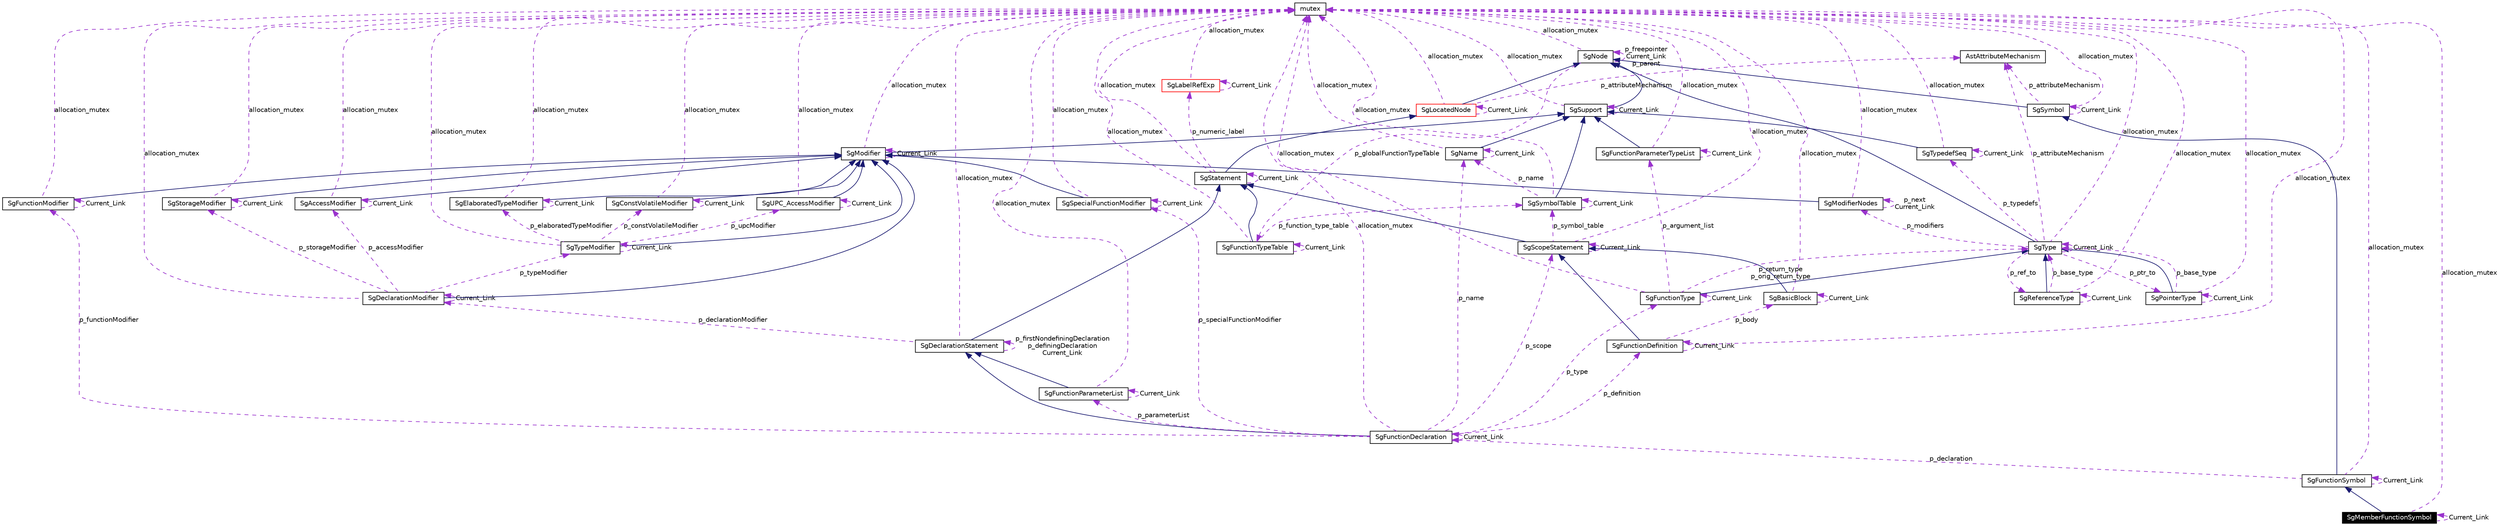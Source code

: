 digraph G
{
  edge [fontname="Helvetica",fontsize=10,labelfontname="Helvetica",labelfontsize=10];
  node [fontname="Helvetica",fontsize=10,shape=record];
  Node1 [label="SgMemberFunctionSymbol",height=0.2,width=0.4,color="white", fillcolor="black", style="filled" fontcolor="white"];
  Node2 -> Node1 [dir=back,color="midnightblue",fontsize=10,style="solid",fontname="Helvetica"];
  Node2 [label="SgFunctionSymbol",height=0.2,width=0.4,color="black",URL="$classSgFunctionSymbol.html"];
  Node3 -> Node2 [dir=back,color="midnightblue",fontsize=10,style="solid",fontname="Helvetica"];
  Node3 [label="SgSymbol",height=0.2,width=0.4,color="black",URL="$classSgSymbol.html"];
  Node4 -> Node3 [dir=back,color="midnightblue",fontsize=10,style="solid",fontname="Helvetica"];
  Node4 [label="SgNode",height=0.2,width=0.4,color="black",URL="$classSgNode.html"];
  Node5 -> Node4 [dir=back,color="darkorchid3",fontsize=10,style="dashed",label="p_globalFunctionTypeTable",fontname="Helvetica"];
  Node5 [label="SgFunctionTypeTable",height=0.2,width=0.4,color="black",URL="$classSgFunctionTypeTable.html"];
  Node6 -> Node5 [dir=back,color="midnightblue",fontsize=10,style="solid",fontname="Helvetica"];
  Node6 [label="SgStatement",height=0.2,width=0.4,color="black",URL="$classSgStatement.html"];
  Node7 -> Node6 [dir=back,color="midnightblue",fontsize=10,style="solid",fontname="Helvetica"];
  Node7 [label="SgLocatedNode",height=0.2,width=0.4,color="red",URL="$classSgLocatedNode.html"];
  Node4 -> Node7 [dir=back,color="midnightblue",fontsize=10,style="solid",fontname="Helvetica"];
  Node8 -> Node7 [dir=back,color="darkorchid3",fontsize=10,style="dashed",label="allocation_mutex",fontname="Helvetica"];
  Node8 [label="mutex",height=0.2,width=0.4,color="black",URL="$classmutex.html"];
  Node9 -> Node7 [dir=back,color="darkorchid3",fontsize=10,style="dashed",label="p_attributeMechanism",fontname="Helvetica"];
  Node9 [label="AstAttributeMechanism",height=0.2,width=0.4,color="black",URL="$classAstAttributeMechanism.html"];
  Node7 -> Node7 [dir=back,color="darkorchid3",fontsize=10,style="dashed",label="Current_Link",fontname="Helvetica"];
  Node10 -> Node6 [dir=back,color="darkorchid3",fontsize=10,style="dashed",label="p_numeric_label",fontname="Helvetica"];
  Node10 [label="SgLabelRefExp",height=0.2,width=0.4,color="red",URL="$classSgLabelRefExp.html"];
  Node10 -> Node10 [dir=back,color="darkorchid3",fontsize=10,style="dashed",label="Current_Link",fontname="Helvetica"];
  Node8 -> Node10 [dir=back,color="darkorchid3",fontsize=10,style="dashed",label="allocation_mutex",fontname="Helvetica"];
  Node6 -> Node6 [dir=back,color="darkorchid3",fontsize=10,style="dashed",label="Current_Link",fontname="Helvetica"];
  Node8 -> Node6 [dir=back,color="darkorchid3",fontsize=10,style="dashed",label="allocation_mutex",fontname="Helvetica"];
  Node5 -> Node5 [dir=back,color="darkorchid3",fontsize=10,style="dashed",label="Current_Link",fontname="Helvetica"];
  Node8 -> Node5 [dir=back,color="darkorchid3",fontsize=10,style="dashed",label="allocation_mutex",fontname="Helvetica"];
  Node11 -> Node5 [dir=back,color="darkorchid3",fontsize=10,style="dashed",label="p_function_type_table",fontname="Helvetica"];
  Node11 [label="SgSymbolTable",height=0.2,width=0.4,color="black",URL="$classSgSymbolTable.html"];
  Node12 -> Node11 [dir=back,color="midnightblue",fontsize=10,style="solid",fontname="Helvetica"];
  Node12 [label="SgSupport",height=0.2,width=0.4,color="black",URL="$classSgSupport.html"];
  Node4 -> Node12 [dir=back,color="midnightblue",fontsize=10,style="solid",fontname="Helvetica"];
  Node8 -> Node12 [dir=back,color="darkorchid3",fontsize=10,style="dashed",label="allocation_mutex",fontname="Helvetica"];
  Node12 -> Node12 [dir=back,color="darkorchid3",fontsize=10,style="dashed",label="Current_Link",fontname="Helvetica"];
  Node8 -> Node11 [dir=back,color="darkorchid3",fontsize=10,style="dashed",label="allocation_mutex",fontname="Helvetica"];
  Node13 -> Node11 [dir=back,color="darkorchid3",fontsize=10,style="dashed",label="p_name",fontname="Helvetica"];
  Node13 [label="SgName",height=0.2,width=0.4,color="black",URL="$classSgName.html"];
  Node12 -> Node13 [dir=back,color="midnightblue",fontsize=10,style="solid",fontname="Helvetica"];
  Node8 -> Node13 [dir=back,color="darkorchid3",fontsize=10,style="dashed",label="allocation_mutex",fontname="Helvetica"];
  Node13 -> Node13 [dir=back,color="darkorchid3",fontsize=10,style="dashed",label="Current_Link",fontname="Helvetica"];
  Node11 -> Node11 [dir=back,color="darkorchid3",fontsize=10,style="dashed",label="Current_Link",fontname="Helvetica"];
  Node4 -> Node4 [dir=back,color="darkorchid3",fontsize=10,style="dashed",label="p_freepointer\nCurrent_Link\np_parent",fontname="Helvetica"];
  Node8 -> Node4 [dir=back,color="darkorchid3",fontsize=10,style="dashed",label="allocation_mutex",fontname="Helvetica"];
  Node8 -> Node3 [dir=back,color="darkorchid3",fontsize=10,style="dashed",label="allocation_mutex",fontname="Helvetica"];
  Node9 -> Node3 [dir=back,color="darkorchid3",fontsize=10,style="dashed",label="p_attributeMechanism",fontname="Helvetica"];
  Node3 -> Node3 [dir=back,color="darkorchid3",fontsize=10,style="dashed",label="Current_Link",fontname="Helvetica"];
  Node14 -> Node2 [dir=back,color="darkorchid3",fontsize=10,style="dashed",label="p_declaration",fontname="Helvetica"];
  Node14 [label="SgFunctionDeclaration",height=0.2,width=0.4,color="black",URL="$classSgFunctionDeclaration.html"];
  Node15 -> Node14 [dir=back,color="midnightblue",fontsize=10,style="solid",fontname="Helvetica"];
  Node15 [label="SgDeclarationStatement",height=0.2,width=0.4,color="black",URL="$classSgDeclarationStatement.html"];
  Node6 -> Node15 [dir=back,color="midnightblue",fontsize=10,style="solid",fontname="Helvetica"];
  Node16 -> Node15 [dir=back,color="darkorchid3",fontsize=10,style="dashed",label="p_declarationModifier",fontname="Helvetica"];
  Node16 [label="SgDeclarationModifier",height=0.2,width=0.4,color="black",URL="$classSgDeclarationModifier.html"];
  Node17 -> Node16 [dir=back,color="midnightblue",fontsize=10,style="solid",fontname="Helvetica"];
  Node17 [label="SgModifier",height=0.2,width=0.4,color="black",URL="$classSgModifier.html"];
  Node12 -> Node17 [dir=back,color="midnightblue",fontsize=10,style="solid",fontname="Helvetica"];
  Node8 -> Node17 [dir=back,color="darkorchid3",fontsize=10,style="dashed",label="allocation_mutex",fontname="Helvetica"];
  Node17 -> Node17 [dir=back,color="darkorchid3",fontsize=10,style="dashed",label="Current_Link",fontname="Helvetica"];
  Node18 -> Node16 [dir=back,color="darkorchid3",fontsize=10,style="dashed",label="p_typeModifier",fontname="Helvetica"];
  Node18 [label="SgTypeModifier",height=0.2,width=0.4,color="black",URL="$classSgTypeModifier.html"];
  Node17 -> Node18 [dir=back,color="midnightblue",fontsize=10,style="solid",fontname="Helvetica"];
  Node19 -> Node18 [dir=back,color="darkorchid3",fontsize=10,style="dashed",label="p_elaboratedTypeModifier",fontname="Helvetica"];
  Node19 [label="SgElaboratedTypeModifier",height=0.2,width=0.4,color="black",URL="$classSgElaboratedTypeModifier.html"];
  Node17 -> Node19 [dir=back,color="midnightblue",fontsize=10,style="solid",fontname="Helvetica"];
  Node19 -> Node19 [dir=back,color="darkorchid3",fontsize=10,style="dashed",label="Current_Link",fontname="Helvetica"];
  Node8 -> Node19 [dir=back,color="darkorchid3",fontsize=10,style="dashed",label="allocation_mutex",fontname="Helvetica"];
  Node18 -> Node18 [dir=back,color="darkorchid3",fontsize=10,style="dashed",label="Current_Link",fontname="Helvetica"];
  Node20 -> Node18 [dir=back,color="darkorchid3",fontsize=10,style="dashed",label="p_constVolatileModifier",fontname="Helvetica"];
  Node20 [label="SgConstVolatileModifier",height=0.2,width=0.4,color="black",URL="$classSgConstVolatileModifier.html"];
  Node17 -> Node20 [dir=back,color="midnightblue",fontsize=10,style="solid",fontname="Helvetica"];
  Node20 -> Node20 [dir=back,color="darkorchid3",fontsize=10,style="dashed",label="Current_Link",fontname="Helvetica"];
  Node8 -> Node20 [dir=back,color="darkorchid3",fontsize=10,style="dashed",label="allocation_mutex",fontname="Helvetica"];
  Node8 -> Node18 [dir=back,color="darkorchid3",fontsize=10,style="dashed",label="allocation_mutex",fontname="Helvetica"];
  Node21 -> Node18 [dir=back,color="darkorchid3",fontsize=10,style="dashed",label="p_upcModifier",fontname="Helvetica"];
  Node21 [label="SgUPC_AccessModifier",height=0.2,width=0.4,color="black",URL="$classSgUPC__AccessModifier.html"];
  Node17 -> Node21 [dir=back,color="midnightblue",fontsize=10,style="solid",fontname="Helvetica"];
  Node8 -> Node21 [dir=back,color="darkorchid3",fontsize=10,style="dashed",label="allocation_mutex",fontname="Helvetica"];
  Node21 -> Node21 [dir=back,color="darkorchid3",fontsize=10,style="dashed",label="Current_Link",fontname="Helvetica"];
  Node16 -> Node16 [dir=back,color="darkorchid3",fontsize=10,style="dashed",label="Current_Link",fontname="Helvetica"];
  Node8 -> Node16 [dir=back,color="darkorchid3",fontsize=10,style="dashed",label="allocation_mutex",fontname="Helvetica"];
  Node22 -> Node16 [dir=back,color="darkorchid3",fontsize=10,style="dashed",label="p_storageModifier",fontname="Helvetica"];
  Node22 [label="SgStorageModifier",height=0.2,width=0.4,color="black",URL="$classSgStorageModifier.html"];
  Node17 -> Node22 [dir=back,color="midnightblue",fontsize=10,style="solid",fontname="Helvetica"];
  Node8 -> Node22 [dir=back,color="darkorchid3",fontsize=10,style="dashed",label="allocation_mutex",fontname="Helvetica"];
  Node22 -> Node22 [dir=back,color="darkorchid3",fontsize=10,style="dashed",label="Current_Link",fontname="Helvetica"];
  Node23 -> Node16 [dir=back,color="darkorchid3",fontsize=10,style="dashed",label="p_accessModifier",fontname="Helvetica"];
  Node23 [label="SgAccessModifier",height=0.2,width=0.4,color="black",URL="$classSgAccessModifier.html"];
  Node17 -> Node23 [dir=back,color="midnightblue",fontsize=10,style="solid",fontname="Helvetica"];
  Node8 -> Node23 [dir=back,color="darkorchid3",fontsize=10,style="dashed",label="allocation_mutex",fontname="Helvetica"];
  Node23 -> Node23 [dir=back,color="darkorchid3",fontsize=10,style="dashed",label="Current_Link",fontname="Helvetica"];
  Node8 -> Node15 [dir=back,color="darkorchid3",fontsize=10,style="dashed",label="allocation_mutex",fontname="Helvetica"];
  Node15 -> Node15 [dir=back,color="darkorchid3",fontsize=10,style="dashed",label="p_firstNondefiningDeclaration\np_definingDeclaration\nCurrent_Link",fontname="Helvetica"];
  Node24 -> Node14 [dir=back,color="darkorchid3",fontsize=10,style="dashed",label="p_functionModifier",fontname="Helvetica"];
  Node24 [label="SgFunctionModifier",height=0.2,width=0.4,color="black",URL="$classSgFunctionModifier.html"];
  Node17 -> Node24 [dir=back,color="midnightblue",fontsize=10,style="solid",fontname="Helvetica"];
  Node24 -> Node24 [dir=back,color="darkorchid3",fontsize=10,style="dashed",label="Current_Link",fontname="Helvetica"];
  Node8 -> Node24 [dir=back,color="darkorchid3",fontsize=10,style="dashed",label="allocation_mutex",fontname="Helvetica"];
  Node14 -> Node14 [dir=back,color="darkorchid3",fontsize=10,style="dashed",label="Current_Link",fontname="Helvetica"];
  Node25 -> Node14 [dir=back,color="darkorchid3",fontsize=10,style="dashed",label="p_definition",fontname="Helvetica"];
  Node25 [label="SgFunctionDefinition",height=0.2,width=0.4,color="black",URL="$classSgFunctionDefinition.html"];
  Node26 -> Node25 [dir=back,color="midnightblue",fontsize=10,style="solid",fontname="Helvetica"];
  Node26 [label="SgScopeStatement",height=0.2,width=0.4,color="black",URL="$classSgScopeStatement.html"];
  Node6 -> Node26 [dir=back,color="midnightblue",fontsize=10,style="solid",fontname="Helvetica"];
  Node8 -> Node26 [dir=back,color="darkorchid3",fontsize=10,style="dashed",label="allocation_mutex",fontname="Helvetica"];
  Node26 -> Node26 [dir=back,color="darkorchid3",fontsize=10,style="dashed",label="Current_Link",fontname="Helvetica"];
  Node11 -> Node26 [dir=back,color="darkorchid3",fontsize=10,style="dashed",label="p_symbol_table",fontname="Helvetica"];
  Node25 -> Node25 [dir=back,color="darkorchid3",fontsize=10,style="dashed",label="Current_Link",fontname="Helvetica"];
  Node8 -> Node25 [dir=back,color="darkorchid3",fontsize=10,style="dashed",label="allocation_mutex",fontname="Helvetica"];
  Node27 -> Node25 [dir=back,color="darkorchid3",fontsize=10,style="dashed",label="p_body",fontname="Helvetica"];
  Node27 [label="SgBasicBlock",height=0.2,width=0.4,color="black",URL="$classSgBasicBlock.html"];
  Node26 -> Node27 [dir=back,color="midnightblue",fontsize=10,style="solid",fontname="Helvetica"];
  Node8 -> Node27 [dir=back,color="darkorchid3",fontsize=10,style="dashed",label="allocation_mutex",fontname="Helvetica"];
  Node27 -> Node27 [dir=back,color="darkorchid3",fontsize=10,style="dashed",label="Current_Link",fontname="Helvetica"];
  Node8 -> Node14 [dir=back,color="darkorchid3",fontsize=10,style="dashed",label="allocation_mutex",fontname="Helvetica"];
  Node28 -> Node14 [dir=back,color="darkorchid3",fontsize=10,style="dashed",label="p_type",fontname="Helvetica"];
  Node28 [label="SgFunctionType",height=0.2,width=0.4,color="black",URL="$classSgFunctionType.html"];
  Node29 -> Node28 [dir=back,color="midnightblue",fontsize=10,style="solid",fontname="Helvetica"];
  Node29 [label="SgType",height=0.2,width=0.4,color="black",URL="$classSgType.html"];
  Node4 -> Node29 [dir=back,color="midnightblue",fontsize=10,style="solid",fontname="Helvetica"];
  Node30 -> Node29 [dir=back,color="darkorchid3",fontsize=10,style="dashed",label="p_ptr_to",fontname="Helvetica"];
  Node30 [label="SgPointerType",height=0.2,width=0.4,color="black",URL="$classSgPointerType.html"];
  Node29 -> Node30 [dir=back,color="midnightblue",fontsize=10,style="solid",fontname="Helvetica"];
  Node30 -> Node30 [dir=back,color="darkorchid3",fontsize=10,style="dashed",label="Current_Link",fontname="Helvetica"];
  Node8 -> Node30 [dir=back,color="darkorchid3",fontsize=10,style="dashed",label="allocation_mutex",fontname="Helvetica"];
  Node29 -> Node30 [dir=back,color="darkorchid3",fontsize=10,style="dashed",label="p_base_type",fontname="Helvetica"];
  Node31 -> Node29 [dir=back,color="darkorchid3",fontsize=10,style="dashed",label="p_ref_to",fontname="Helvetica"];
  Node31 [label="SgReferenceType",height=0.2,width=0.4,color="black",URL="$classSgReferenceType.html"];
  Node29 -> Node31 [dir=back,color="midnightblue",fontsize=10,style="solid",fontname="Helvetica"];
  Node31 -> Node31 [dir=back,color="darkorchid3",fontsize=10,style="dashed",label="Current_Link",fontname="Helvetica"];
  Node8 -> Node31 [dir=back,color="darkorchid3",fontsize=10,style="dashed",label="allocation_mutex",fontname="Helvetica"];
  Node29 -> Node31 [dir=back,color="darkorchid3",fontsize=10,style="dashed",label="p_base_type",fontname="Helvetica"];
  Node32 -> Node29 [dir=back,color="darkorchid3",fontsize=10,style="dashed",label="p_modifiers",fontname="Helvetica"];
  Node32 [label="SgModifierNodes",height=0.2,width=0.4,color="black",URL="$classSgModifierNodes.html"];
  Node17 -> Node32 [dir=back,color="midnightblue",fontsize=10,style="solid",fontname="Helvetica"];
  Node32 -> Node32 [dir=back,color="darkorchid3",fontsize=10,style="dashed",label="p_next\nCurrent_Link",fontname="Helvetica"];
  Node8 -> Node32 [dir=back,color="darkorchid3",fontsize=10,style="dashed",label="allocation_mutex",fontname="Helvetica"];
  Node8 -> Node29 [dir=back,color="darkorchid3",fontsize=10,style="dashed",label="allocation_mutex",fontname="Helvetica"];
  Node9 -> Node29 [dir=back,color="darkorchid3",fontsize=10,style="dashed",label="p_attributeMechanism",fontname="Helvetica"];
  Node33 -> Node29 [dir=back,color="darkorchid3",fontsize=10,style="dashed",label="p_typedefs",fontname="Helvetica"];
  Node33 [label="SgTypedefSeq",height=0.2,width=0.4,color="black",URL="$classSgTypedefSeq.html"];
  Node12 -> Node33 [dir=back,color="midnightblue",fontsize=10,style="solid",fontname="Helvetica"];
  Node8 -> Node33 [dir=back,color="darkorchid3",fontsize=10,style="dashed",label="allocation_mutex",fontname="Helvetica"];
  Node33 -> Node33 [dir=back,color="darkorchid3",fontsize=10,style="dashed",label="Current_Link",fontname="Helvetica"];
  Node29 -> Node29 [dir=back,color="darkorchid3",fontsize=10,style="dashed",label="Current_Link",fontname="Helvetica"];
  Node8 -> Node28 [dir=back,color="darkorchid3",fontsize=10,style="dashed",label="allocation_mutex",fontname="Helvetica"];
  Node34 -> Node28 [dir=back,color="darkorchid3",fontsize=10,style="dashed",label="p_argument_list",fontname="Helvetica"];
  Node34 [label="SgFunctionParameterTypeList",height=0.2,width=0.4,color="black",URL="$classSgFunctionParameterTypeList.html"];
  Node12 -> Node34 [dir=back,color="midnightblue",fontsize=10,style="solid",fontname="Helvetica"];
  Node8 -> Node34 [dir=back,color="darkorchid3",fontsize=10,style="dashed",label="allocation_mutex",fontname="Helvetica"];
  Node34 -> Node34 [dir=back,color="darkorchid3",fontsize=10,style="dashed",label="Current_Link",fontname="Helvetica"];
  Node28 -> Node28 [dir=back,color="darkorchid3",fontsize=10,style="dashed",label="Current_Link",fontname="Helvetica"];
  Node29 -> Node28 [dir=back,color="darkorchid3",fontsize=10,style="dashed",label="p_return_type\np_orig_return_type",fontname="Helvetica"];
  Node26 -> Node14 [dir=back,color="darkorchid3",fontsize=10,style="dashed",label="p_scope",fontname="Helvetica"];
  Node35 -> Node14 [dir=back,color="darkorchid3",fontsize=10,style="dashed",label="p_parameterList",fontname="Helvetica"];
  Node35 [label="SgFunctionParameterList",height=0.2,width=0.4,color="black",URL="$classSgFunctionParameterList.html"];
  Node15 -> Node35 [dir=back,color="midnightblue",fontsize=10,style="solid",fontname="Helvetica"];
  Node8 -> Node35 [dir=back,color="darkorchid3",fontsize=10,style="dashed",label="allocation_mutex",fontname="Helvetica"];
  Node35 -> Node35 [dir=back,color="darkorchid3",fontsize=10,style="dashed",label="Current_Link",fontname="Helvetica"];
  Node13 -> Node14 [dir=back,color="darkorchid3",fontsize=10,style="dashed",label="p_name",fontname="Helvetica"];
  Node36 -> Node14 [dir=back,color="darkorchid3",fontsize=10,style="dashed",label="p_specialFunctionModifier",fontname="Helvetica"];
  Node36 [label="SgSpecialFunctionModifier",height=0.2,width=0.4,color="black",URL="$classSgSpecialFunctionModifier.html"];
  Node17 -> Node36 [dir=back,color="midnightblue",fontsize=10,style="solid",fontname="Helvetica"];
  Node8 -> Node36 [dir=back,color="darkorchid3",fontsize=10,style="dashed",label="allocation_mutex",fontname="Helvetica"];
  Node36 -> Node36 [dir=back,color="darkorchid3",fontsize=10,style="dashed",label="Current_Link",fontname="Helvetica"];
  Node8 -> Node2 [dir=back,color="darkorchid3",fontsize=10,style="dashed",label="allocation_mutex",fontname="Helvetica"];
  Node2 -> Node2 [dir=back,color="darkorchid3",fontsize=10,style="dashed",label="Current_Link",fontname="Helvetica"];
  Node8 -> Node1 [dir=back,color="darkorchid3",fontsize=10,style="dashed",label="allocation_mutex",fontname="Helvetica"];
  Node1 -> Node1 [dir=back,color="darkorchid3",fontsize=10,style="dashed",label="Current_Link",fontname="Helvetica"];
}
